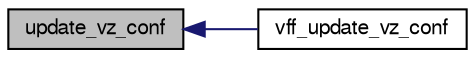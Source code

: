 digraph "update_vz_conf"
{
  edge [fontname="FreeSans",fontsize="10",labelfontname="FreeSans",labelfontsize="10"];
  node [fontname="FreeSans",fontsize="10",shape=record];
  rankdir="LR";
  Node1 [label="update_vz_conf",height=0.2,width=0.4,color="black", fillcolor="grey75", style="filled", fontcolor="black"];
  Node1 -> Node2 [dir="back",color="midnightblue",fontsize="10",style="solid",fontname="FreeSans"];
  Node2 [label="vff_update_vz_conf",height=0.2,width=0.4,color="black", fillcolor="white", style="filled",URL="$vf__float_8c.html#a7d74fd7f8f95cece04e3c147e409f935"];
}
